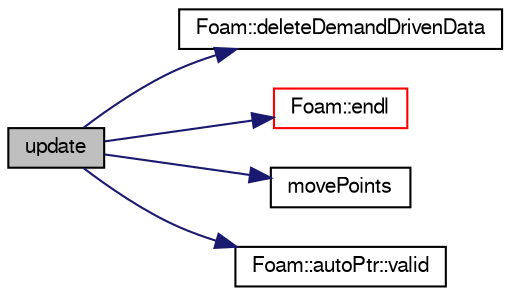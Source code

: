 digraph "update"
{
  bgcolor="transparent";
  edge [fontname="FreeSans",fontsize="10",labelfontname="FreeSans",labelfontsize="10"];
  node [fontname="FreeSans",fontsize="10",shape=record];
  rankdir="LR";
  Node1 [label="update",height=0.2,width=0.4,color="black", fillcolor="grey75", style="filled" fontcolor="black"];
  Node1 -> Node2 [color="midnightblue",fontsize="10",style="solid",fontname="FreeSans"];
  Node2 [label="Foam::deleteDemandDrivenData",height=0.2,width=0.4,color="black",URL="$a10237.html#a676ff999562d389fd174d693e17d230a"];
  Node1 -> Node3 [color="midnightblue",fontsize="10",style="solid",fontname="FreeSans"];
  Node3 [label="Foam::endl",height=0.2,width=0.4,color="red",URL="$a10237.html#a2db8fe02a0d3909e9351bb4275b23ce4",tooltip="Add newline and flush stream. "];
  Node1 -> Node4 [color="midnightblue",fontsize="10",style="solid",fontname="FreeSans"];
  Node4 [label="movePoints",height=0.2,width=0.4,color="black",URL="$a03876.html#ab6c21773d9761d49d1346e0a1d88908b"];
  Node1 -> Node5 [color="midnightblue",fontsize="10",style="solid",fontname="FreeSans"];
  Node5 [label="Foam::autoPtr::valid",height=0.2,width=0.4,color="black",URL="$a00077.html#a8d985300b138b6c5556ab17ed4df3b38",tooltip="Return true if the autoPtr valid (ie, the pointer is set). "];
}
